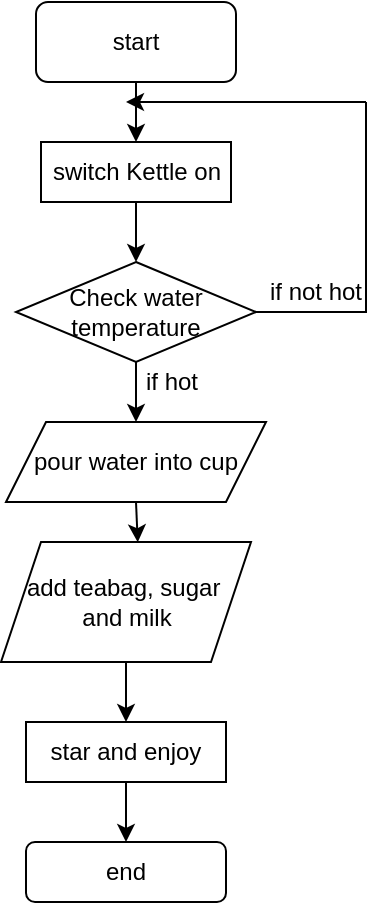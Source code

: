 <mxfile version="21.2.1" type="github">
  <diagram name="Page-1" id="D_YBZWRSk5i-QKfcxI-i">
    <mxGraphModel dx="874" dy="452" grid="1" gridSize="10" guides="1" tooltips="1" connect="1" arrows="1" fold="1" page="1" pageScale="1" pageWidth="850" pageHeight="1100" math="0" shadow="0">
      <root>
        <mxCell id="0" />
        <mxCell id="1" parent="0" />
        <mxCell id="ojdiP5d2yqToJf3mC9rn-1" value="start" style="rounded=1;whiteSpace=wrap;html=1;" vertex="1" parent="1">
          <mxGeometry x="345" width="100" height="40" as="geometry" />
        </mxCell>
        <mxCell id="ojdiP5d2yqToJf3mC9rn-2" value="Check water temperature" style="rhombus;whiteSpace=wrap;html=1;" vertex="1" parent="1">
          <mxGeometry x="335" y="130" width="120" height="50" as="geometry" />
        </mxCell>
        <mxCell id="ojdiP5d2yqToJf3mC9rn-3" value="pour water into cup" style="shape=parallelogram;perimeter=parallelogramPerimeter;whiteSpace=wrap;html=1;fixedSize=1;" vertex="1" parent="1">
          <mxGeometry x="330" y="210" width="130" height="40" as="geometry" />
        </mxCell>
        <mxCell id="ojdiP5d2yqToJf3mC9rn-4" value="star and enjoy" style="rounded=0;whiteSpace=wrap;html=1;" vertex="1" parent="1">
          <mxGeometry x="340" y="360" width="100" height="30" as="geometry" />
        </mxCell>
        <mxCell id="ojdiP5d2yqToJf3mC9rn-5" value="add teabag, sugar&amp;nbsp; and milk" style="shape=parallelogram;perimeter=parallelogramPerimeter;whiteSpace=wrap;html=1;fixedSize=1;" vertex="1" parent="1">
          <mxGeometry x="327.5" y="270" width="125" height="60" as="geometry" />
        </mxCell>
        <mxCell id="ojdiP5d2yqToJf3mC9rn-6" value="end" style="rounded=1;whiteSpace=wrap;html=1;" vertex="1" parent="1">
          <mxGeometry x="340" y="420" width="100" height="30" as="geometry" />
        </mxCell>
        <mxCell id="ojdiP5d2yqToJf3mC9rn-7" value="" style="endArrow=classic;html=1;rounded=0;exitX=0.5;exitY=1;exitDx=0;exitDy=0;entryX=0.5;entryY=0;entryDx=0;entryDy=0;" edge="1" parent="1" source="ojdiP5d2yqToJf3mC9rn-2" target="ojdiP5d2yqToJf3mC9rn-3">
          <mxGeometry width="50" height="50" relative="1" as="geometry">
            <mxPoint x="400" y="170" as="sourcePoint" />
            <mxPoint x="400" y="190" as="targetPoint" />
            <Array as="points" />
          </mxGeometry>
        </mxCell>
        <mxCell id="ojdiP5d2yqToJf3mC9rn-8" value="" style="endArrow=classic;html=1;rounded=0;exitX=0.5;exitY=1;exitDx=0;exitDy=0;entryX=0.547;entryY=0.002;entryDx=0;entryDy=0;entryPerimeter=0;" edge="1" parent="1" source="ojdiP5d2yqToJf3mC9rn-3" target="ojdiP5d2yqToJf3mC9rn-5">
          <mxGeometry width="50" height="50" relative="1" as="geometry">
            <mxPoint x="450" y="310" as="sourcePoint" />
            <mxPoint x="500" y="260" as="targetPoint" />
          </mxGeometry>
        </mxCell>
        <mxCell id="ojdiP5d2yqToJf3mC9rn-9" value="" style="endArrow=classic;html=1;rounded=0;exitX=0.5;exitY=1;exitDx=0;exitDy=0;entryX=0.5;entryY=0;entryDx=0;entryDy=0;" edge="1" parent="1" source="ojdiP5d2yqToJf3mC9rn-5" target="ojdiP5d2yqToJf3mC9rn-4">
          <mxGeometry width="50" height="50" relative="1" as="geometry">
            <mxPoint x="450" y="430" as="sourcePoint" />
            <mxPoint x="500" y="380" as="targetPoint" />
          </mxGeometry>
        </mxCell>
        <mxCell id="ojdiP5d2yqToJf3mC9rn-10" value="" style="endArrow=classic;html=1;rounded=0;exitX=0.5;exitY=1;exitDx=0;exitDy=0;entryX=0.5;entryY=0;entryDx=0;entryDy=0;" edge="1" parent="1" source="ojdiP5d2yqToJf3mC9rn-4" target="ojdiP5d2yqToJf3mC9rn-6">
          <mxGeometry width="50" height="50" relative="1" as="geometry">
            <mxPoint x="450" y="430" as="sourcePoint" />
            <mxPoint x="500" y="380" as="targetPoint" />
          </mxGeometry>
        </mxCell>
        <mxCell id="ojdiP5d2yqToJf3mC9rn-12" value="if hot" style="text;html=1;strokeColor=none;fillColor=none;align=center;verticalAlign=middle;whiteSpace=wrap;rounded=0;" vertex="1" parent="1">
          <mxGeometry x="372.5" y="180" width="80" height="20" as="geometry" />
        </mxCell>
        <mxCell id="ojdiP5d2yqToJf3mC9rn-13" value="" style="endArrow=classic;html=1;rounded=0;exitX=0.5;exitY=1;exitDx=0;exitDy=0;entryX=0.5;entryY=0;entryDx=0;entryDy=0;" edge="1" parent="1" source="ojdiP5d2yqToJf3mC9rn-14" target="ojdiP5d2yqToJf3mC9rn-2">
          <mxGeometry width="50" height="50" relative="1" as="geometry">
            <mxPoint x="480" y="120" as="sourcePoint" />
            <mxPoint x="480" y="140" as="targetPoint" />
            <Array as="points" />
          </mxGeometry>
        </mxCell>
        <mxCell id="ojdiP5d2yqToJf3mC9rn-14" value="switch Kettle on" style="rounded=0;whiteSpace=wrap;html=1;" vertex="1" parent="1">
          <mxGeometry x="347.5" y="70" width="95" height="30" as="geometry" />
        </mxCell>
        <mxCell id="ojdiP5d2yqToJf3mC9rn-15" value="" style="endArrow=classic;html=1;rounded=0;exitX=0.5;exitY=1;exitDx=0;exitDy=0;entryX=0.5;entryY=0;entryDx=0;entryDy=0;" edge="1" parent="1" source="ojdiP5d2yqToJf3mC9rn-1" target="ojdiP5d2yqToJf3mC9rn-14">
          <mxGeometry width="50" height="50" relative="1" as="geometry">
            <mxPoint x="450" y="140" as="sourcePoint" />
            <mxPoint x="500" y="90" as="targetPoint" />
          </mxGeometry>
        </mxCell>
        <mxCell id="ojdiP5d2yqToJf3mC9rn-18" value="" style="endArrow=none;html=1;rounded=0;exitX=1;exitY=0.5;exitDx=0;exitDy=0;" edge="1" parent="1" source="ojdiP5d2yqToJf3mC9rn-2">
          <mxGeometry width="50" height="50" relative="1" as="geometry">
            <mxPoint x="450" y="200" as="sourcePoint" />
            <mxPoint x="510" y="50" as="targetPoint" />
            <Array as="points">
              <mxPoint x="510" y="155" />
              <mxPoint x="510" y="110" />
              <mxPoint x="510" y="50" />
            </Array>
          </mxGeometry>
        </mxCell>
        <mxCell id="ojdiP5d2yqToJf3mC9rn-19" value="if not hot" style="text;html=1;strokeColor=none;fillColor=none;align=center;verticalAlign=middle;whiteSpace=wrap;rounded=0;" vertex="1" parent="1">
          <mxGeometry x="455" y="130" width="60" height="30" as="geometry" />
        </mxCell>
        <mxCell id="ojdiP5d2yqToJf3mC9rn-20" value="" style="endArrow=classic;html=1;rounded=0;" edge="1" parent="1">
          <mxGeometry width="50" height="50" relative="1" as="geometry">
            <mxPoint x="510" y="50" as="sourcePoint" />
            <mxPoint x="390" y="50" as="targetPoint" />
          </mxGeometry>
        </mxCell>
      </root>
    </mxGraphModel>
  </diagram>
</mxfile>
